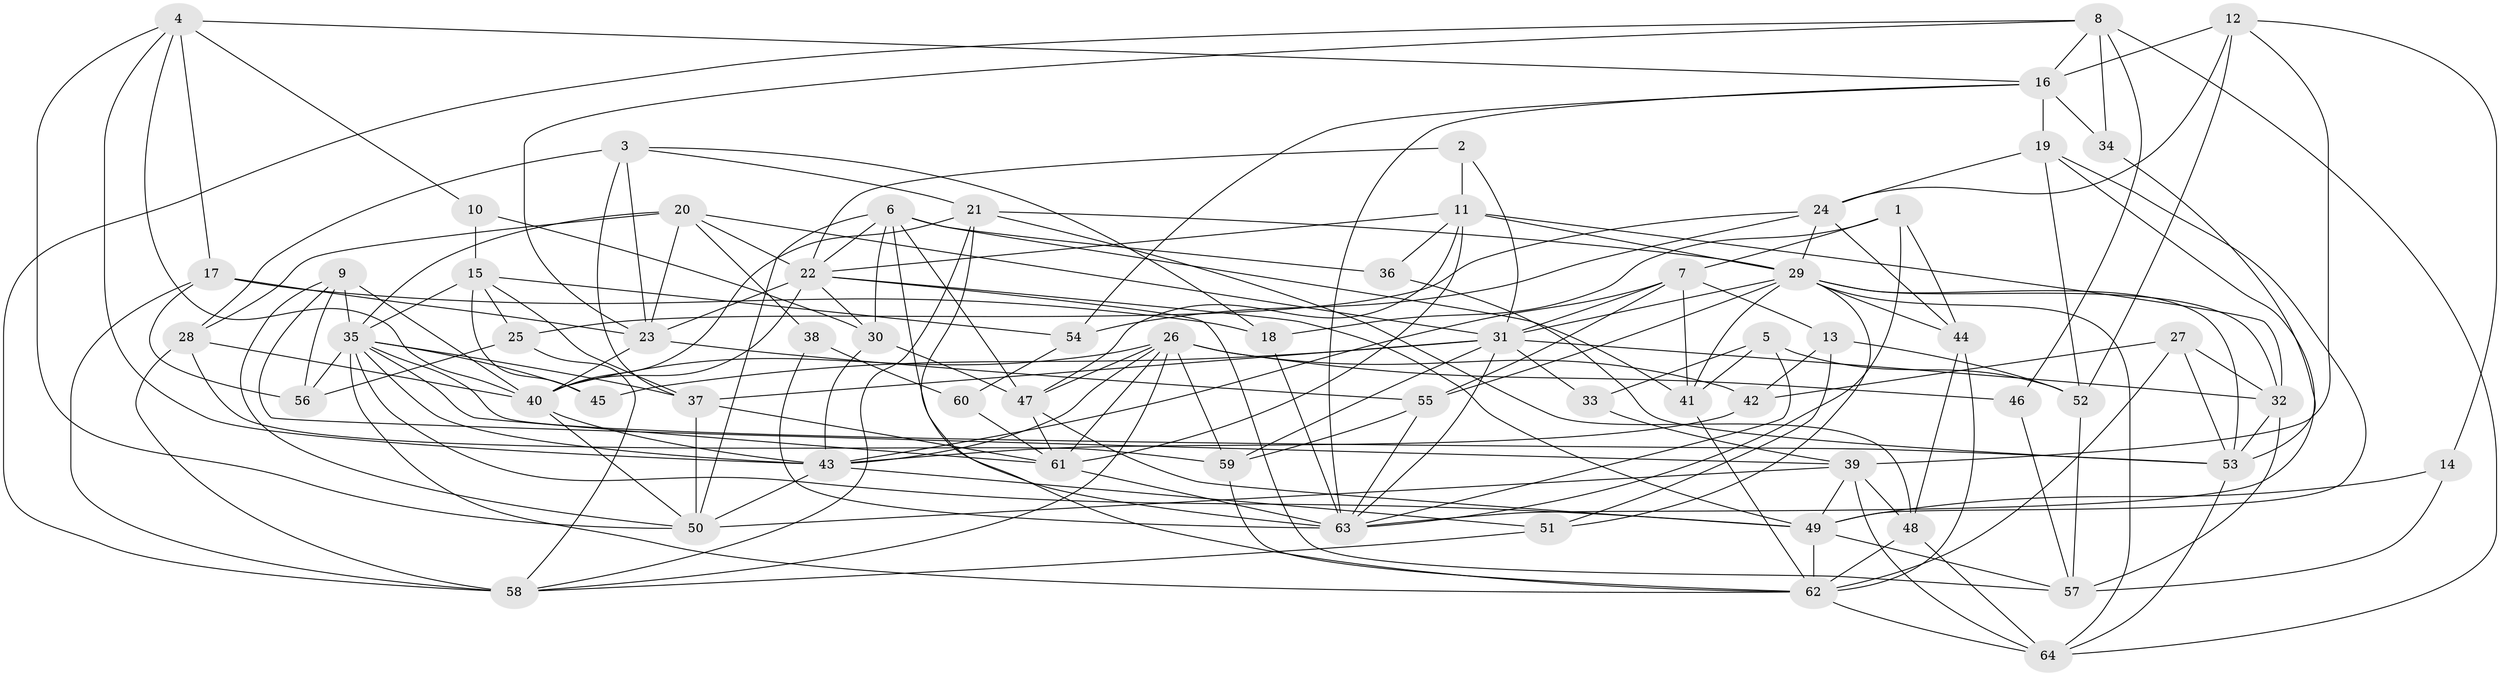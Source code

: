 // original degree distribution, {2: 0.1484375, 3: 0.265625, 5: 0.1875, 4: 0.2578125, 6: 0.0703125, 7: 0.0546875, 8: 0.0078125, 9: 0.0078125}
// Generated by graph-tools (version 1.1) at 2025/02/03/09/25 03:02:00]
// undirected, 64 vertices, 182 edges
graph export_dot {
graph [start="1"]
  node [color=gray90,style=filled];
  1;
  2;
  3;
  4;
  5;
  6;
  7;
  8;
  9;
  10;
  11;
  12;
  13;
  14;
  15;
  16;
  17;
  18;
  19;
  20;
  21;
  22;
  23;
  24;
  25;
  26;
  27;
  28;
  29;
  30;
  31;
  32;
  33;
  34;
  35;
  36;
  37;
  38;
  39;
  40;
  41;
  42;
  43;
  44;
  45;
  46;
  47;
  48;
  49;
  50;
  51;
  52;
  53;
  54;
  55;
  56;
  57;
  58;
  59;
  60;
  61;
  62;
  63;
  64;
  1 -- 7 [weight=1.0];
  1 -- 18 [weight=1.0];
  1 -- 44 [weight=1.0];
  1 -- 63 [weight=1.0];
  2 -- 11 [weight=1.0];
  2 -- 22 [weight=1.0];
  2 -- 31 [weight=1.0];
  3 -- 18 [weight=1.0];
  3 -- 21 [weight=1.0];
  3 -- 23 [weight=1.0];
  3 -- 28 [weight=1.0];
  3 -- 37 [weight=1.0];
  4 -- 10 [weight=1.0];
  4 -- 16 [weight=1.0];
  4 -- 17 [weight=1.0];
  4 -- 40 [weight=1.0];
  4 -- 43 [weight=1.0];
  4 -- 50 [weight=1.0];
  5 -- 33 [weight=1.0];
  5 -- 41 [weight=1.0];
  5 -- 52 [weight=1.0];
  5 -- 63 [weight=1.0];
  6 -- 22 [weight=1.0];
  6 -- 30 [weight=1.0];
  6 -- 36 [weight=1.0];
  6 -- 41 [weight=1.0];
  6 -- 47 [weight=1.0];
  6 -- 50 [weight=1.0];
  6 -- 63 [weight=1.0];
  7 -- 13 [weight=1.0];
  7 -- 31 [weight=1.0];
  7 -- 41 [weight=1.0];
  7 -- 43 [weight=1.0];
  7 -- 55 [weight=1.0];
  8 -- 16 [weight=1.0];
  8 -- 23 [weight=1.0];
  8 -- 34 [weight=2.0];
  8 -- 46 [weight=1.0];
  8 -- 58 [weight=1.0];
  8 -- 64 [weight=1.0];
  9 -- 35 [weight=1.0];
  9 -- 39 [weight=1.0];
  9 -- 40 [weight=1.0];
  9 -- 50 [weight=1.0];
  9 -- 56 [weight=1.0];
  10 -- 15 [weight=1.0];
  10 -- 30 [weight=1.0];
  11 -- 22 [weight=1.0];
  11 -- 29 [weight=1.0];
  11 -- 32 [weight=1.0];
  11 -- 36 [weight=1.0];
  11 -- 47 [weight=1.0];
  11 -- 61 [weight=1.0];
  12 -- 14 [weight=1.0];
  12 -- 16 [weight=1.0];
  12 -- 24 [weight=1.0];
  12 -- 39 [weight=1.0];
  12 -- 52 [weight=1.0];
  13 -- 42 [weight=1.0];
  13 -- 51 [weight=1.0];
  13 -- 52 [weight=1.0];
  14 -- 49 [weight=1.0];
  14 -- 57 [weight=1.0];
  15 -- 25 [weight=1.0];
  15 -- 35 [weight=1.0];
  15 -- 37 [weight=1.0];
  15 -- 45 [weight=1.0];
  15 -- 54 [weight=1.0];
  16 -- 19 [weight=1.0];
  16 -- 34 [weight=1.0];
  16 -- 54 [weight=1.0];
  16 -- 63 [weight=1.0];
  17 -- 18 [weight=1.0];
  17 -- 23 [weight=1.0];
  17 -- 56 [weight=1.0];
  17 -- 58 [weight=1.0];
  18 -- 63 [weight=1.0];
  19 -- 24 [weight=1.0];
  19 -- 49 [weight=1.0];
  19 -- 52 [weight=1.0];
  19 -- 63 [weight=1.0];
  20 -- 22 [weight=1.0];
  20 -- 23 [weight=1.0];
  20 -- 28 [weight=1.0];
  20 -- 31 [weight=1.0];
  20 -- 35 [weight=1.0];
  20 -- 38 [weight=1.0];
  21 -- 29 [weight=1.0];
  21 -- 40 [weight=1.0];
  21 -- 48 [weight=1.0];
  21 -- 58 [weight=1.0];
  21 -- 62 [weight=1.0];
  22 -- 23 [weight=3.0];
  22 -- 30 [weight=1.0];
  22 -- 40 [weight=1.0];
  22 -- 49 [weight=1.0];
  22 -- 57 [weight=1.0];
  23 -- 40 [weight=1.0];
  23 -- 55 [weight=1.0];
  24 -- 25 [weight=1.0];
  24 -- 29 [weight=1.0];
  24 -- 44 [weight=1.0];
  24 -- 54 [weight=1.0];
  25 -- 56 [weight=1.0];
  25 -- 58 [weight=1.0];
  26 -- 40 [weight=1.0];
  26 -- 42 [weight=2.0];
  26 -- 43 [weight=1.0];
  26 -- 46 [weight=2.0];
  26 -- 47 [weight=1.0];
  26 -- 58 [weight=2.0];
  26 -- 59 [weight=1.0];
  26 -- 61 [weight=2.0];
  27 -- 32 [weight=1.0];
  27 -- 42 [weight=1.0];
  27 -- 53 [weight=1.0];
  27 -- 62 [weight=1.0];
  28 -- 40 [weight=1.0];
  28 -- 58 [weight=1.0];
  28 -- 59 [weight=1.0];
  29 -- 31 [weight=1.0];
  29 -- 32 [weight=1.0];
  29 -- 41 [weight=1.0];
  29 -- 44 [weight=1.0];
  29 -- 51 [weight=1.0];
  29 -- 53 [weight=1.0];
  29 -- 55 [weight=1.0];
  29 -- 64 [weight=1.0];
  30 -- 43 [weight=1.0];
  30 -- 47 [weight=1.0];
  31 -- 32 [weight=1.0];
  31 -- 33 [weight=1.0];
  31 -- 37 [weight=1.0];
  31 -- 45 [weight=1.0];
  31 -- 59 [weight=1.0];
  31 -- 63 [weight=1.0];
  32 -- 53 [weight=1.0];
  32 -- 57 [weight=1.0];
  33 -- 39 [weight=1.0];
  34 -- 53 [weight=1.0];
  35 -- 37 [weight=1.0];
  35 -- 43 [weight=1.0];
  35 -- 45 [weight=1.0];
  35 -- 49 [weight=1.0];
  35 -- 53 [weight=1.0];
  35 -- 56 [weight=1.0];
  35 -- 61 [weight=1.0];
  35 -- 62 [weight=1.0];
  36 -- 53 [weight=1.0];
  37 -- 50 [weight=1.0];
  37 -- 61 [weight=1.0];
  38 -- 60 [weight=1.0];
  38 -- 63 [weight=2.0];
  39 -- 48 [weight=1.0];
  39 -- 49 [weight=1.0];
  39 -- 50 [weight=1.0];
  39 -- 64 [weight=1.0];
  40 -- 43 [weight=1.0];
  40 -- 50 [weight=1.0];
  41 -- 62 [weight=1.0];
  42 -- 43 [weight=1.0];
  43 -- 50 [weight=1.0];
  43 -- 51 [weight=1.0];
  44 -- 48 [weight=1.0];
  44 -- 62 [weight=1.0];
  46 -- 57 [weight=1.0];
  47 -- 49 [weight=1.0];
  47 -- 61 [weight=1.0];
  48 -- 62 [weight=1.0];
  48 -- 64 [weight=1.0];
  49 -- 57 [weight=1.0];
  49 -- 62 [weight=1.0];
  51 -- 58 [weight=1.0];
  52 -- 57 [weight=1.0];
  53 -- 64 [weight=1.0];
  54 -- 60 [weight=1.0];
  55 -- 59 [weight=1.0];
  55 -- 63 [weight=1.0];
  59 -- 62 [weight=1.0];
  60 -- 61 [weight=1.0];
  61 -- 63 [weight=1.0];
  62 -- 64 [weight=1.0];
}
